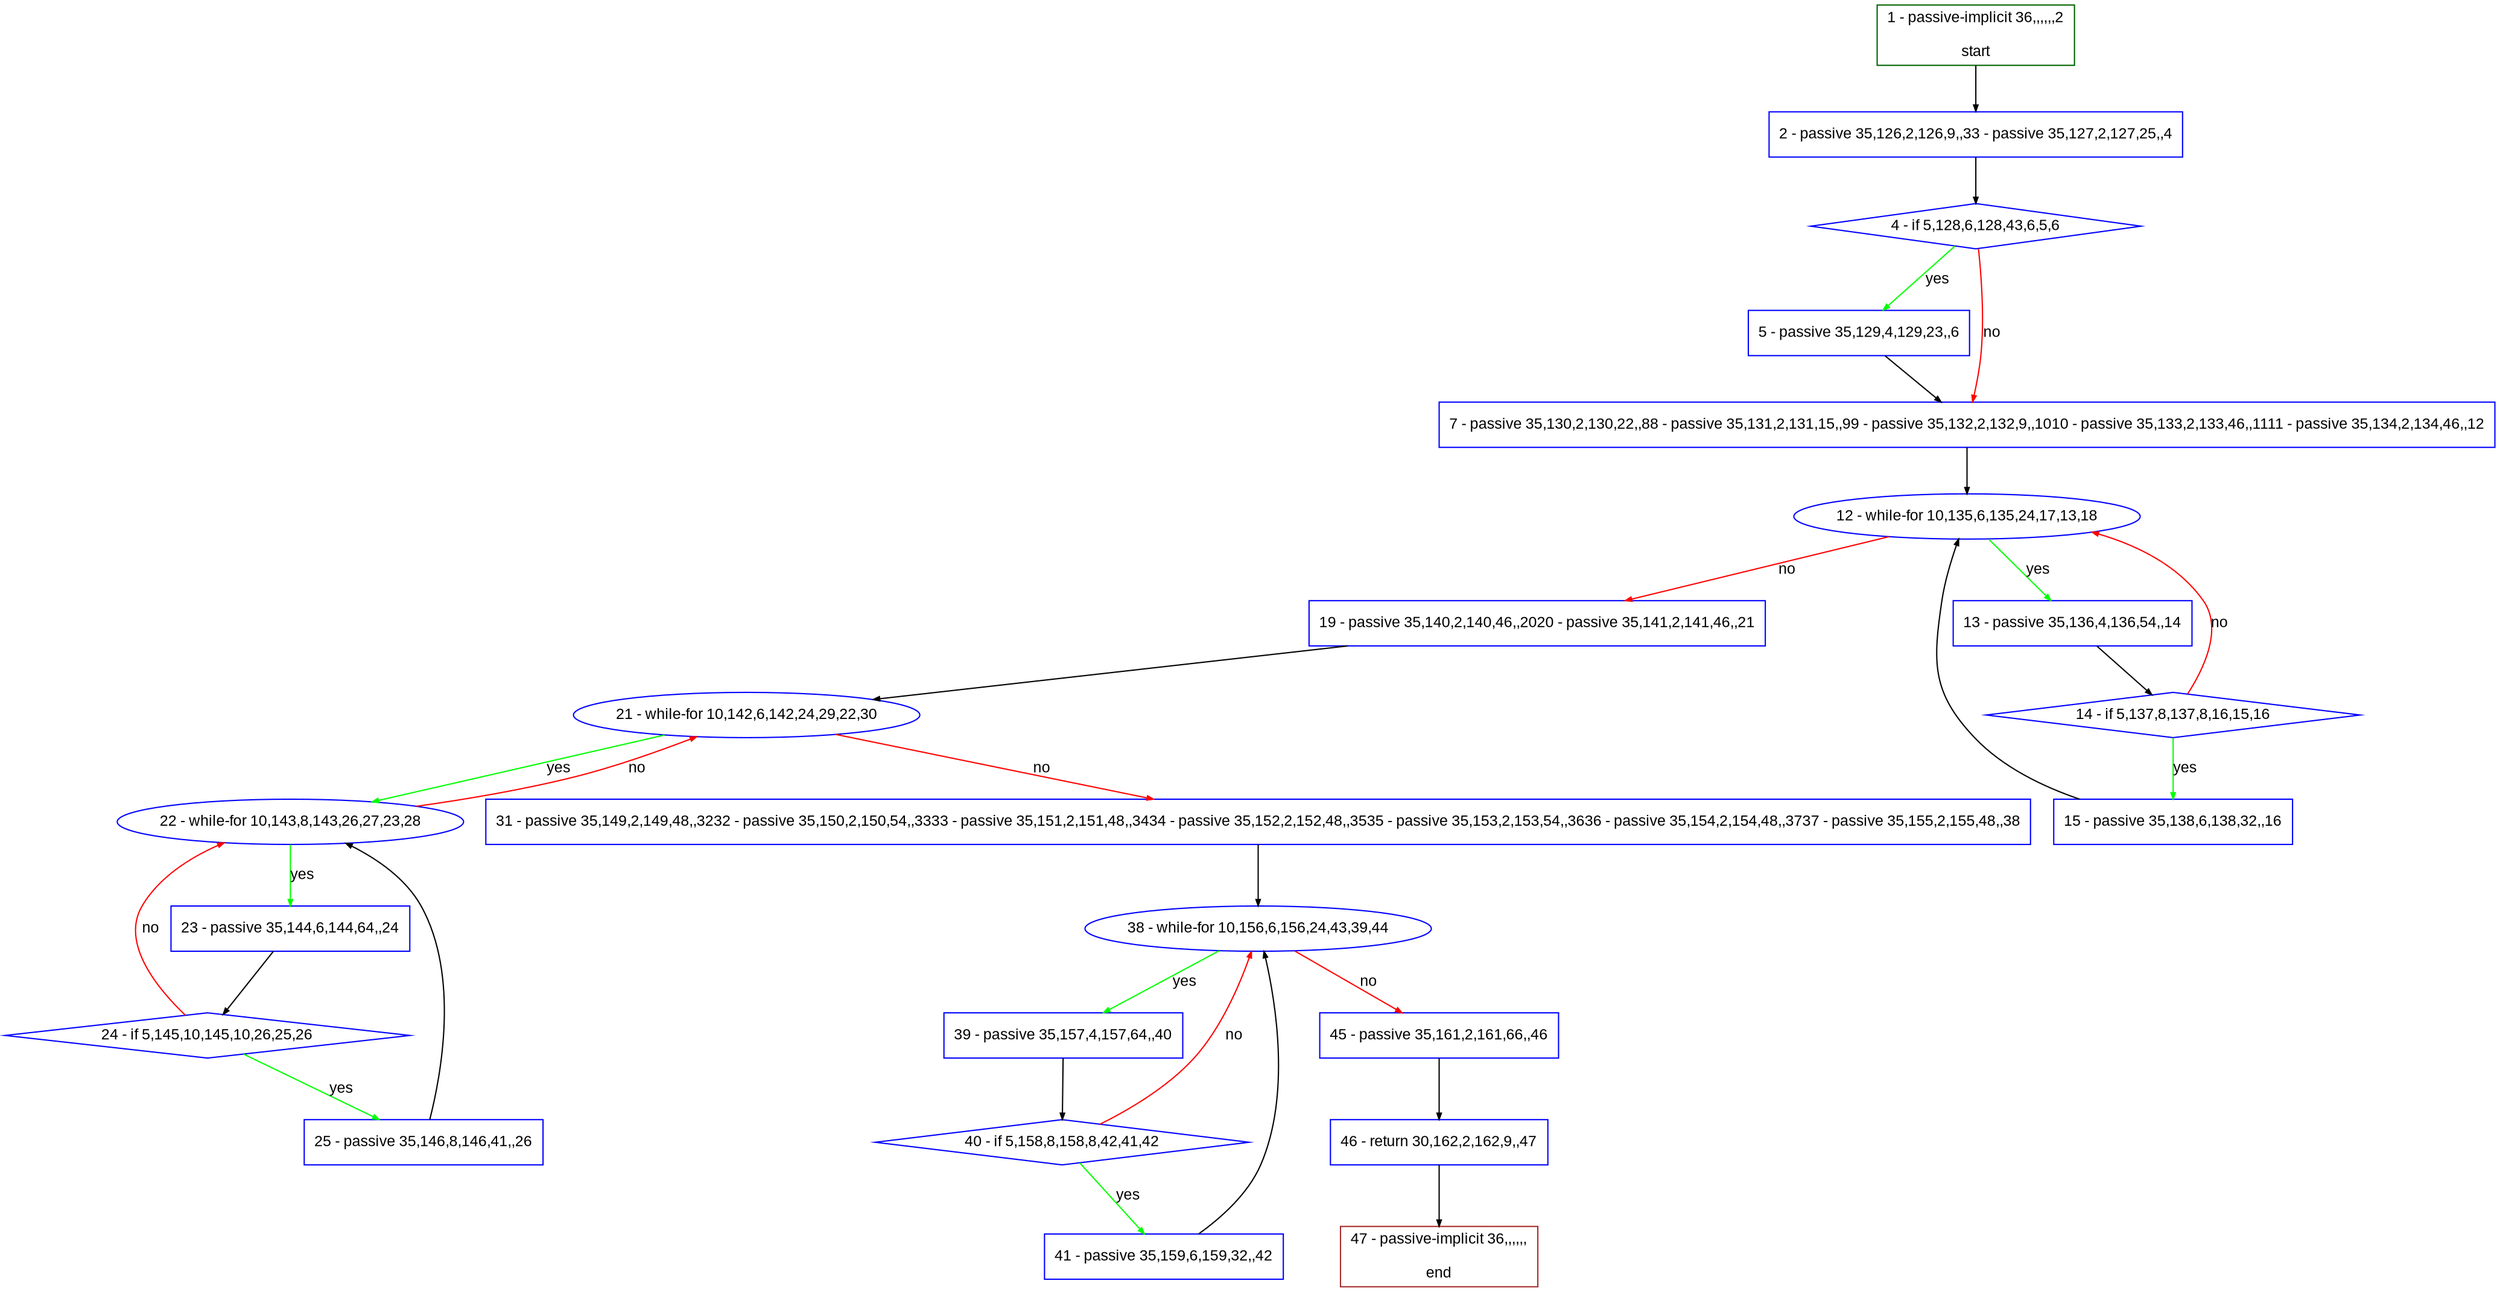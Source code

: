digraph "" {
  graph [pack="true", label="", fontsize="12", packmode="clust", fontname="Arial", fillcolor="#FFFFCC", bgcolor="white", style="rounded,filled", compound="true"];
  node [node_initialized="no", label="", color="grey", fontsize="12", fillcolor="white", fontname="Arial", style="filled", shape="rectangle", compound="true", fixedsize="false"];
  edge [fontcolor="black", arrowhead="normal", arrowtail="none", arrowsize="0.5", ltail="", label="", color="black", fontsize="12", lhead="", fontname="Arial", dir="forward", compound="true"];
  __N1 [label="2 - passive 35,126,2,126,9,,33 - passive 35,127,2,127,25,,4", color="#0000ff", fillcolor="#ffffff", style="filled", shape="box"];
  __N2 [label="1 - passive-implicit 36,,,,,,2\n\nstart", color="#006400", fillcolor="#ffffff", style="filled", shape="box"];
  __N3 [label="4 - if 5,128,6,128,43,6,5,6", color="#0000ff", fillcolor="#ffffff", style="filled", shape="diamond"];
  __N4 [label="5 - passive 35,129,4,129,23,,6", color="#0000ff", fillcolor="#ffffff", style="filled", shape="box"];
  __N5 [label="7 - passive 35,130,2,130,22,,88 - passive 35,131,2,131,15,,99 - passive 35,132,2,132,9,,1010 - passive 35,133,2,133,46,,1111 - passive 35,134,2,134,46,,12", color="#0000ff", fillcolor="#ffffff", style="filled", shape="box"];
  __N6 [label="12 - while-for 10,135,6,135,24,17,13,18", color="#0000ff", fillcolor="#ffffff", style="filled", shape="oval"];
  __N7 [label="13 - passive 35,136,4,136,54,,14", color="#0000ff", fillcolor="#ffffff", style="filled", shape="box"];
  __N8 [label="19 - passive 35,140,2,140,46,,2020 - passive 35,141,2,141,46,,21", color="#0000ff", fillcolor="#ffffff", style="filled", shape="box"];
  __N9 [label="14 - if 5,137,8,137,8,16,15,16", color="#0000ff", fillcolor="#ffffff", style="filled", shape="diamond"];
  __N10 [label="15 - passive 35,138,6,138,32,,16", color="#0000ff", fillcolor="#ffffff", style="filled", shape="box"];
  __N11 [label="21 - while-for 10,142,6,142,24,29,22,30", color="#0000ff", fillcolor="#ffffff", style="filled", shape="oval"];
  __N12 [label="22 - while-for 10,143,8,143,26,27,23,28", color="#0000ff", fillcolor="#ffffff", style="filled", shape="oval"];
  __N13 [label="31 - passive 35,149,2,149,48,,3232 - passive 35,150,2,150,54,,3333 - passive 35,151,2,151,48,,3434 - passive 35,152,2,152,48,,3535 - passive 35,153,2,153,54,,3636 - passive 35,154,2,154,48,,3737 - passive 35,155,2,155,48,,38", color="#0000ff", fillcolor="#ffffff", style="filled", shape="box"];
  __N14 [label="23 - passive 35,144,6,144,64,,24", color="#0000ff", fillcolor="#ffffff", style="filled", shape="box"];
  __N15 [label="24 - if 5,145,10,145,10,26,25,26", color="#0000ff", fillcolor="#ffffff", style="filled", shape="diamond"];
  __N16 [label="25 - passive 35,146,8,146,41,,26", color="#0000ff", fillcolor="#ffffff", style="filled", shape="box"];
  __N17 [label="38 - while-for 10,156,6,156,24,43,39,44", color="#0000ff", fillcolor="#ffffff", style="filled", shape="oval"];
  __N18 [label="39 - passive 35,157,4,157,64,,40", color="#0000ff", fillcolor="#ffffff", style="filled", shape="box"];
  __N19 [label="45 - passive 35,161,2,161,66,,46", color="#0000ff", fillcolor="#ffffff", style="filled", shape="box"];
  __N20 [label="40 - if 5,158,8,158,8,42,41,42", color="#0000ff", fillcolor="#ffffff", style="filled", shape="diamond"];
  __N21 [label="41 - passive 35,159,6,159,32,,42", color="#0000ff", fillcolor="#ffffff", style="filled", shape="box"];
  __N22 [label="46 - return 30,162,2,162,9,,47", color="#0000ff", fillcolor="#ffffff", style="filled", shape="box"];
  __N23 [label="47 - passive-implicit 36,,,,,,\n\nend", color="#a52a2a", fillcolor="#ffffff", style="filled", shape="box"];
  __N2 -> __N1 [arrowhead="normal", arrowtail="none", color="#000000", label="", dir="forward"];
  __N1 -> __N3 [arrowhead="normal", arrowtail="none", color="#000000", label="", dir="forward"];
  __N3 -> __N4 [arrowhead="normal", arrowtail="none", color="#00ff00", label="yes", dir="forward"];
  __N3 -> __N5 [arrowhead="normal", arrowtail="none", color="#ff0000", label="no", dir="forward"];
  __N4 -> __N5 [arrowhead="normal", arrowtail="none", color="#000000", label="", dir="forward"];
  __N5 -> __N6 [arrowhead="normal", arrowtail="none", color="#000000", label="", dir="forward"];
  __N6 -> __N7 [arrowhead="normal", arrowtail="none", color="#00ff00", label="yes", dir="forward"];
  __N6 -> __N8 [arrowhead="normal", arrowtail="none", color="#ff0000", label="no", dir="forward"];
  __N7 -> __N9 [arrowhead="normal", arrowtail="none", color="#000000", label="", dir="forward"];
  __N9 -> __N6 [arrowhead="normal", arrowtail="none", color="#ff0000", label="no", dir="forward"];
  __N9 -> __N10 [arrowhead="normal", arrowtail="none", color="#00ff00", label="yes", dir="forward"];
  __N10 -> __N6 [arrowhead="normal", arrowtail="none", color="#000000", label="", dir="forward"];
  __N8 -> __N11 [arrowhead="normal", arrowtail="none", color="#000000", label="", dir="forward"];
  __N11 -> __N12 [arrowhead="normal", arrowtail="none", color="#00ff00", label="yes", dir="forward"];
  __N12 -> __N11 [arrowhead="normal", arrowtail="none", color="#ff0000", label="no", dir="forward"];
  __N11 -> __N13 [arrowhead="normal", arrowtail="none", color="#ff0000", label="no", dir="forward"];
  __N12 -> __N14 [arrowhead="normal", arrowtail="none", color="#00ff00", label="yes", dir="forward"];
  __N14 -> __N15 [arrowhead="normal", arrowtail="none", color="#000000", label="", dir="forward"];
  __N15 -> __N12 [arrowhead="normal", arrowtail="none", color="#ff0000", label="no", dir="forward"];
  __N15 -> __N16 [arrowhead="normal", arrowtail="none", color="#00ff00", label="yes", dir="forward"];
  __N16 -> __N12 [arrowhead="normal", arrowtail="none", color="#000000", label="", dir="forward"];
  __N13 -> __N17 [arrowhead="normal", arrowtail="none", color="#000000", label="", dir="forward"];
  __N17 -> __N18 [arrowhead="normal", arrowtail="none", color="#00ff00", label="yes", dir="forward"];
  __N17 -> __N19 [arrowhead="normal", arrowtail="none", color="#ff0000", label="no", dir="forward"];
  __N18 -> __N20 [arrowhead="normal", arrowtail="none", color="#000000", label="", dir="forward"];
  __N20 -> __N17 [arrowhead="normal", arrowtail="none", color="#ff0000", label="no", dir="forward"];
  __N20 -> __N21 [arrowhead="normal", arrowtail="none", color="#00ff00", label="yes", dir="forward"];
  __N21 -> __N17 [arrowhead="normal", arrowtail="none", color="#000000", label="", dir="forward"];
  __N19 -> __N22 [arrowhead="normal", arrowtail="none", color="#000000", label="", dir="forward"];
  __N22 -> __N23 [arrowhead="normal", arrowtail="none", color="#000000", label="", dir="forward"];
}
